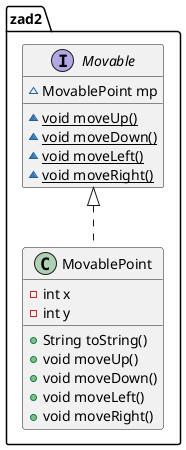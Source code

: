 @startuml
class zad2.MovablePoint {
- int x
- int y
+ String toString()
+ void moveUp()
+ void moveDown()
+ void moveLeft()
+ void moveRight()
}
interface zad2.Movable {
~ MovablePoint mp
~ {static} void moveUp()
~ {static} void moveDown()
~ {static} void moveLeft()
~ {static} void moveRight()
}


zad2.Movable <|.. zad2.MovablePoint
@enduml